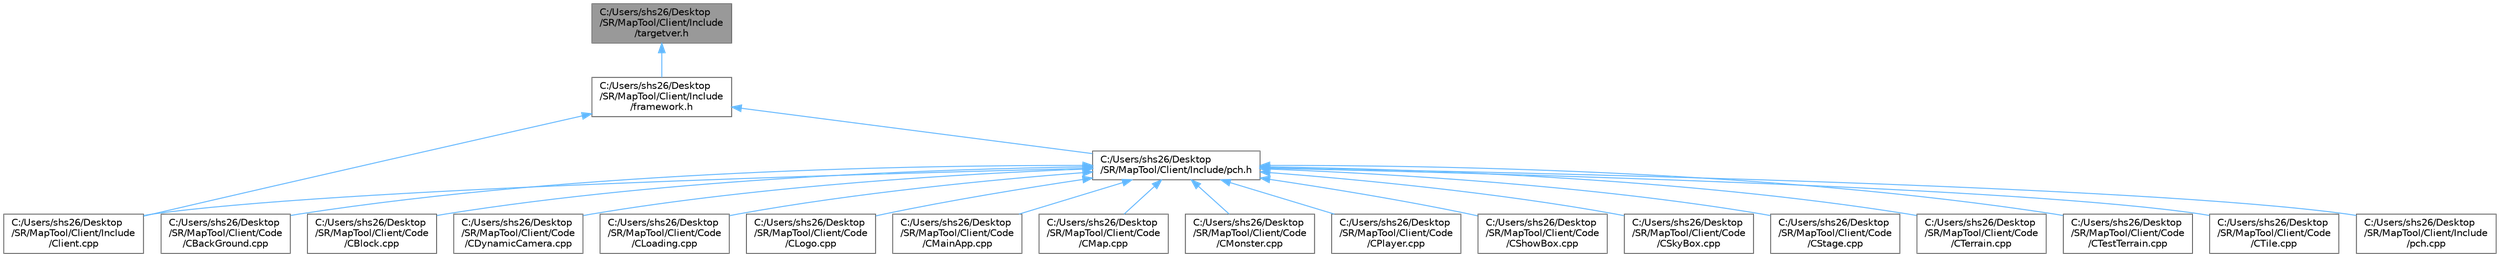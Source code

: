 digraph "C:/Users/shs26/Desktop/SR/MapTool/Client/Include/targetver.h"
{
 // LATEX_PDF_SIZE
  bgcolor="transparent";
  edge [fontname=Helvetica,fontsize=10,labelfontname=Helvetica,labelfontsize=10];
  node [fontname=Helvetica,fontsize=10,shape=box,height=0.2,width=0.4];
  Node1 [id="Node000001",label="C:/Users/shs26/Desktop\l/SR/MapTool/Client/Include\l/targetver.h",height=0.2,width=0.4,color="gray40", fillcolor="grey60", style="filled", fontcolor="black",tooltip=" "];
  Node1 -> Node2 [id="edge21_Node000001_Node000002",dir="back",color="steelblue1",style="solid",tooltip=" "];
  Node2 [id="Node000002",label="C:/Users/shs26/Desktop\l/SR/MapTool/Client/Include\l/framework.h",height=0.2,width=0.4,color="grey40", fillcolor="white", style="filled",URL="$framework_8h.html",tooltip=" "];
  Node2 -> Node3 [id="edge22_Node000002_Node000003",dir="back",color="steelblue1",style="solid",tooltip=" "];
  Node3 [id="Node000003",label="C:/Users/shs26/Desktop\l/SR/MapTool/Client/Include\l/Client.cpp",height=0.2,width=0.4,color="grey40", fillcolor="white", style="filled",URL="$_client_8cpp.html",tooltip=" "];
  Node2 -> Node4 [id="edge23_Node000002_Node000004",dir="back",color="steelblue1",style="solid",tooltip=" "];
  Node4 [id="Node000004",label="C:/Users/shs26/Desktop\l/SR/MapTool/Client/Include/pch.h",height=0.2,width=0.4,color="grey40", fillcolor="white", style="filled",URL="$pch_8h.html",tooltip=" "];
  Node4 -> Node5 [id="edge24_Node000004_Node000005",dir="back",color="steelblue1",style="solid",tooltip=" "];
  Node5 [id="Node000005",label="C:/Users/shs26/Desktop\l/SR/MapTool/Client/Code\l/CBackGround.cpp",height=0.2,width=0.4,color="grey40", fillcolor="white", style="filled",URL="$_c_back_ground_8cpp.html",tooltip=" "];
  Node4 -> Node6 [id="edge25_Node000004_Node000006",dir="back",color="steelblue1",style="solid",tooltip=" "];
  Node6 [id="Node000006",label="C:/Users/shs26/Desktop\l/SR/MapTool/Client/Code\l/CBlock.cpp",height=0.2,width=0.4,color="grey40", fillcolor="white", style="filled",URL="$_c_block_8cpp.html",tooltip=" "];
  Node4 -> Node7 [id="edge26_Node000004_Node000007",dir="back",color="steelblue1",style="solid",tooltip=" "];
  Node7 [id="Node000007",label="C:/Users/shs26/Desktop\l/SR/MapTool/Client/Code\l/CDynamicCamera.cpp",height=0.2,width=0.4,color="grey40", fillcolor="white", style="filled",URL="$_c_dynamic_camera_8cpp.html",tooltip=" "];
  Node4 -> Node8 [id="edge27_Node000004_Node000008",dir="back",color="steelblue1",style="solid",tooltip=" "];
  Node8 [id="Node000008",label="C:/Users/shs26/Desktop\l/SR/MapTool/Client/Code\l/CLoading.cpp",height=0.2,width=0.4,color="grey40", fillcolor="white", style="filled",URL="$_c_loading_8cpp.html",tooltip=" "];
  Node4 -> Node9 [id="edge28_Node000004_Node000009",dir="back",color="steelblue1",style="solid",tooltip=" "];
  Node9 [id="Node000009",label="C:/Users/shs26/Desktop\l/SR/MapTool/Client/Code\l/CLogo.cpp",height=0.2,width=0.4,color="grey40", fillcolor="white", style="filled",URL="$_c_logo_8cpp.html",tooltip=" "];
  Node4 -> Node10 [id="edge29_Node000004_Node000010",dir="back",color="steelblue1",style="solid",tooltip=" "];
  Node10 [id="Node000010",label="C:/Users/shs26/Desktop\l/SR/MapTool/Client/Code\l/CMainApp.cpp",height=0.2,width=0.4,color="grey40", fillcolor="white", style="filled",URL="$_c_main_app_8cpp.html",tooltip=" "];
  Node4 -> Node11 [id="edge30_Node000004_Node000011",dir="back",color="steelblue1",style="solid",tooltip=" "];
  Node11 [id="Node000011",label="C:/Users/shs26/Desktop\l/SR/MapTool/Client/Code\l/CMap.cpp",height=0.2,width=0.4,color="grey40", fillcolor="white", style="filled",URL="$_c_map_8cpp.html",tooltip=" "];
  Node4 -> Node12 [id="edge31_Node000004_Node000012",dir="back",color="steelblue1",style="solid",tooltip=" "];
  Node12 [id="Node000012",label="C:/Users/shs26/Desktop\l/SR/MapTool/Client/Code\l/CMonster.cpp",height=0.2,width=0.4,color="grey40", fillcolor="white", style="filled",URL="$_c_monster_8cpp.html",tooltip=" "];
  Node4 -> Node13 [id="edge32_Node000004_Node000013",dir="back",color="steelblue1",style="solid",tooltip=" "];
  Node13 [id="Node000013",label="C:/Users/shs26/Desktop\l/SR/MapTool/Client/Code\l/CPlayer.cpp",height=0.2,width=0.4,color="grey40", fillcolor="white", style="filled",URL="$_c_player_8cpp.html",tooltip=" "];
  Node4 -> Node14 [id="edge33_Node000004_Node000014",dir="back",color="steelblue1",style="solid",tooltip=" "];
  Node14 [id="Node000014",label="C:/Users/shs26/Desktop\l/SR/MapTool/Client/Code\l/CShowBox.cpp",height=0.2,width=0.4,color="grey40", fillcolor="white", style="filled",URL="$_c_show_box_8cpp.html",tooltip=" "];
  Node4 -> Node15 [id="edge34_Node000004_Node000015",dir="back",color="steelblue1",style="solid",tooltip=" "];
  Node15 [id="Node000015",label="C:/Users/shs26/Desktop\l/SR/MapTool/Client/Code\l/CSkyBox.cpp",height=0.2,width=0.4,color="grey40", fillcolor="white", style="filled",URL="$_c_sky_box_8cpp.html",tooltip=" "];
  Node4 -> Node16 [id="edge35_Node000004_Node000016",dir="back",color="steelblue1",style="solid",tooltip=" "];
  Node16 [id="Node000016",label="C:/Users/shs26/Desktop\l/SR/MapTool/Client/Code\l/CStage.cpp",height=0.2,width=0.4,color="grey40", fillcolor="white", style="filled",URL="$_c_stage_8cpp.html",tooltip=" "];
  Node4 -> Node17 [id="edge36_Node000004_Node000017",dir="back",color="steelblue1",style="solid",tooltip=" "];
  Node17 [id="Node000017",label="C:/Users/shs26/Desktop\l/SR/MapTool/Client/Code\l/CTerrain.cpp",height=0.2,width=0.4,color="grey40", fillcolor="white", style="filled",URL="$_c_terrain_8cpp.html",tooltip=" "];
  Node4 -> Node18 [id="edge37_Node000004_Node000018",dir="back",color="steelblue1",style="solid",tooltip=" "];
  Node18 [id="Node000018",label="C:/Users/shs26/Desktop\l/SR/MapTool/Client/Code\l/CTestTerrain.cpp",height=0.2,width=0.4,color="grey40", fillcolor="white", style="filled",URL="$_c_test_terrain_8cpp.html",tooltip=" "];
  Node4 -> Node19 [id="edge38_Node000004_Node000019",dir="back",color="steelblue1",style="solid",tooltip=" "];
  Node19 [id="Node000019",label="C:/Users/shs26/Desktop\l/SR/MapTool/Client/Code\l/CTile.cpp",height=0.2,width=0.4,color="grey40", fillcolor="white", style="filled",URL="$_c_tile_8cpp.html",tooltip=" "];
  Node4 -> Node3 [id="edge39_Node000004_Node000003",dir="back",color="steelblue1",style="solid",tooltip=" "];
  Node4 -> Node20 [id="edge40_Node000004_Node000020",dir="back",color="steelblue1",style="solid",tooltip=" "];
  Node20 [id="Node000020",label="C:/Users/shs26/Desktop\l/SR/MapTool/Client/Include\l/pch.cpp",height=0.2,width=0.4,color="grey40", fillcolor="white", style="filled",URL="$pch_8cpp.html",tooltip=" "];
}
